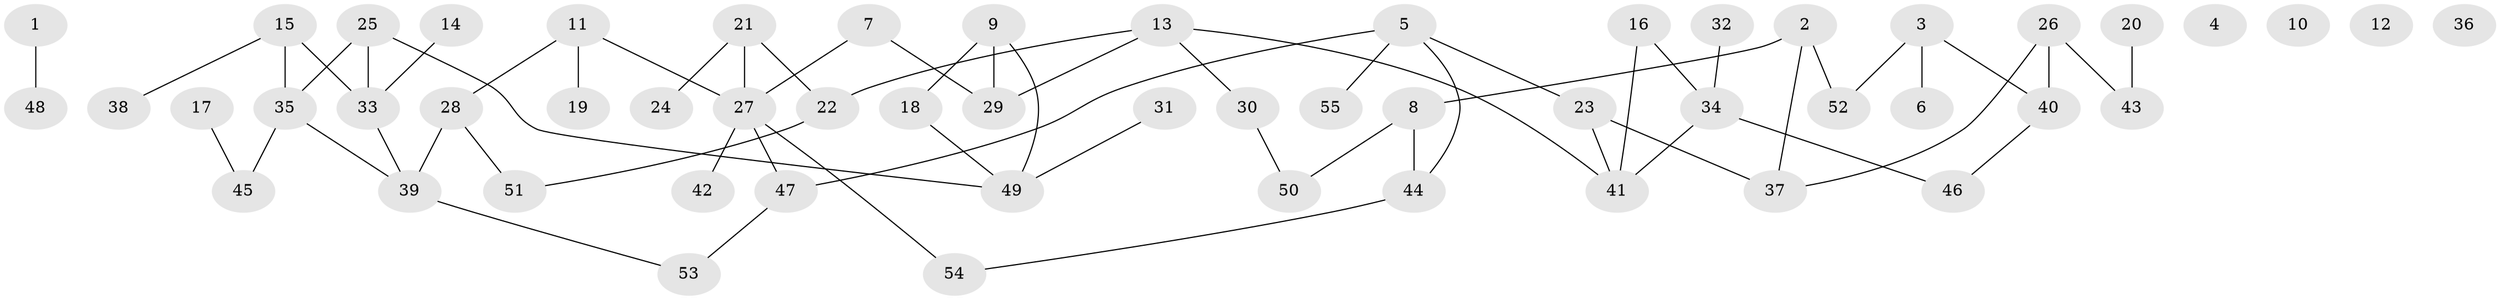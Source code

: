 // coarse degree distribution, {0: 0.13157894736842105, 3: 0.13157894736842105, 4: 0.18421052631578946, 1: 0.2631578947368421, 2: 0.18421052631578946, 7: 0.02631578947368421, 5: 0.05263157894736842, 6: 0.02631578947368421}
// Generated by graph-tools (version 1.1) at 2025/23/03/03/25 07:23:25]
// undirected, 55 vertices, 63 edges
graph export_dot {
graph [start="1"]
  node [color=gray90,style=filled];
  1;
  2;
  3;
  4;
  5;
  6;
  7;
  8;
  9;
  10;
  11;
  12;
  13;
  14;
  15;
  16;
  17;
  18;
  19;
  20;
  21;
  22;
  23;
  24;
  25;
  26;
  27;
  28;
  29;
  30;
  31;
  32;
  33;
  34;
  35;
  36;
  37;
  38;
  39;
  40;
  41;
  42;
  43;
  44;
  45;
  46;
  47;
  48;
  49;
  50;
  51;
  52;
  53;
  54;
  55;
  1 -- 48;
  2 -- 8;
  2 -- 37;
  2 -- 52;
  3 -- 6;
  3 -- 40;
  3 -- 52;
  5 -- 23;
  5 -- 44;
  5 -- 47;
  5 -- 55;
  7 -- 27;
  7 -- 29;
  8 -- 44;
  8 -- 50;
  9 -- 18;
  9 -- 29;
  9 -- 49;
  11 -- 19;
  11 -- 27;
  11 -- 28;
  13 -- 22;
  13 -- 29;
  13 -- 30;
  13 -- 41;
  14 -- 33;
  15 -- 33;
  15 -- 35;
  15 -- 38;
  16 -- 34;
  16 -- 41;
  17 -- 45;
  18 -- 49;
  20 -- 43;
  21 -- 22;
  21 -- 24;
  21 -- 27;
  22 -- 51;
  23 -- 37;
  23 -- 41;
  25 -- 33;
  25 -- 35;
  25 -- 49;
  26 -- 37;
  26 -- 40;
  26 -- 43;
  27 -- 42;
  27 -- 47;
  27 -- 54;
  28 -- 39;
  28 -- 51;
  30 -- 50;
  31 -- 49;
  32 -- 34;
  33 -- 39;
  34 -- 41;
  34 -- 46;
  35 -- 39;
  35 -- 45;
  39 -- 53;
  40 -- 46;
  44 -- 54;
  47 -- 53;
}
